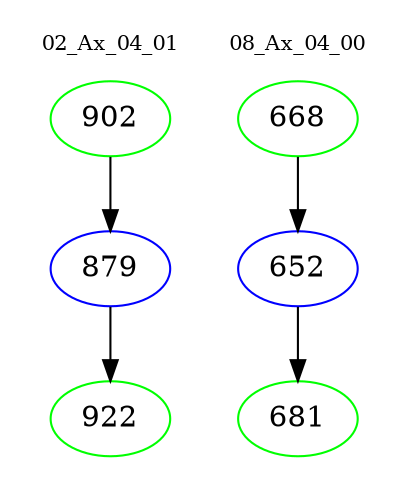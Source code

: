 digraph{
subgraph cluster_0 {
color = white
label = "02_Ax_04_01";
fontsize=10;
T0_902 [label="902", color="green"]
T0_902 -> T0_879 [color="black"]
T0_879 [label="879", color="blue"]
T0_879 -> T0_922 [color="black"]
T0_922 [label="922", color="green"]
}
subgraph cluster_1 {
color = white
label = "08_Ax_04_00";
fontsize=10;
T1_668 [label="668", color="green"]
T1_668 -> T1_652 [color="black"]
T1_652 [label="652", color="blue"]
T1_652 -> T1_681 [color="black"]
T1_681 [label="681", color="green"]
}
}
